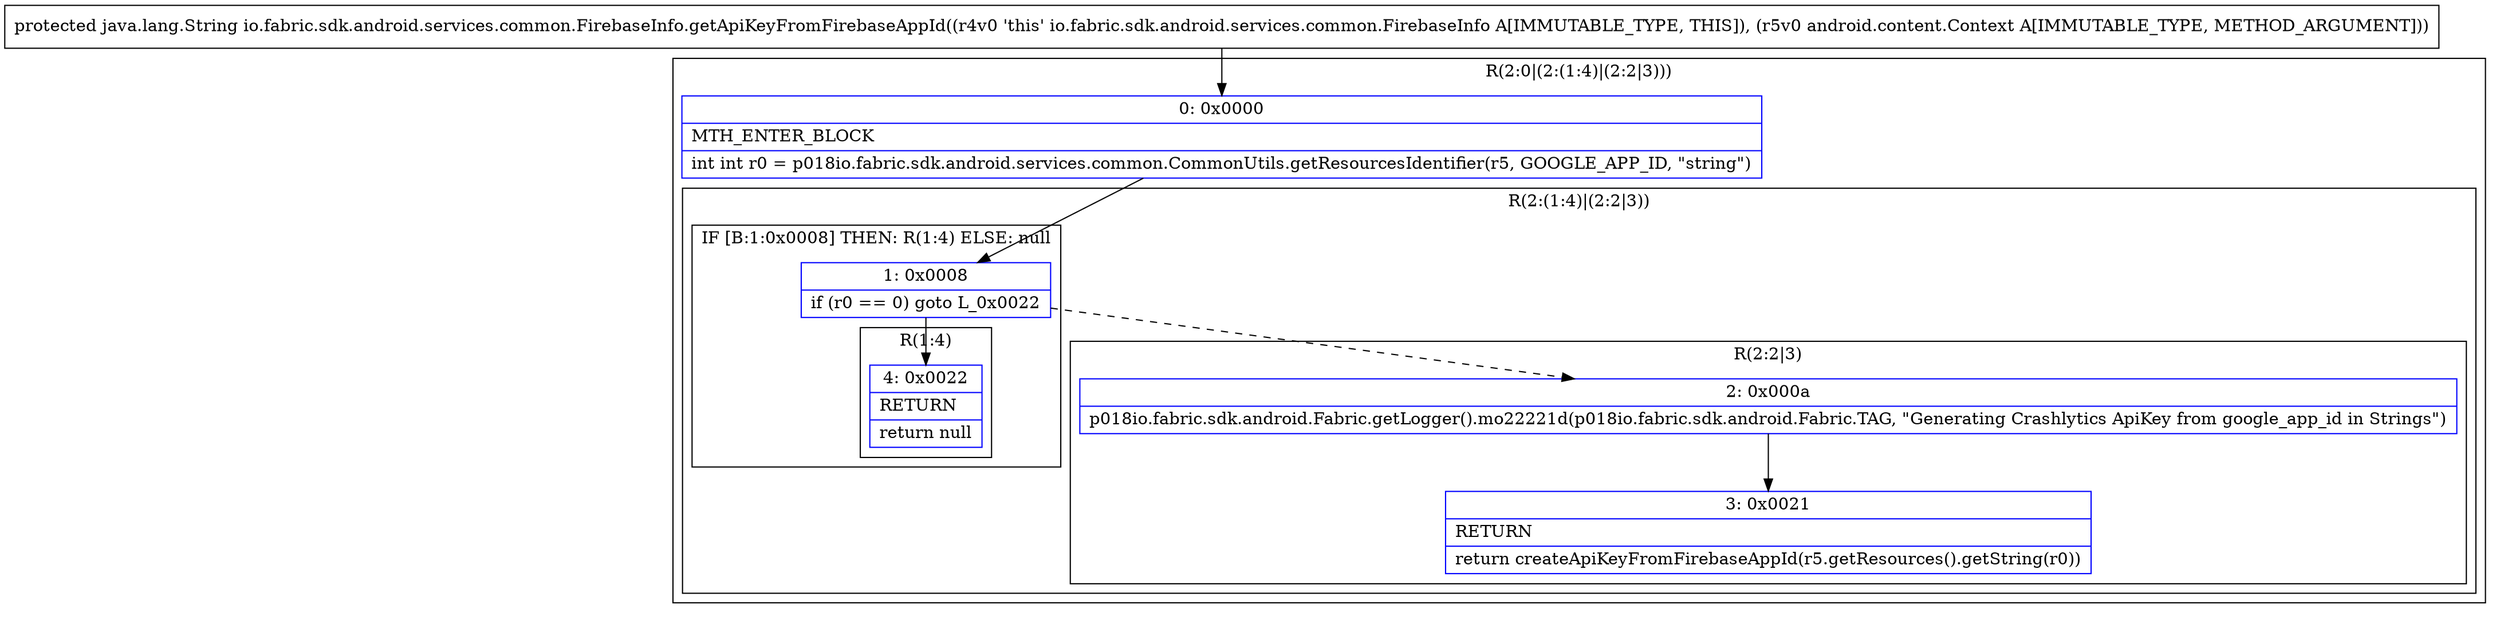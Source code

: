 digraph "CFG forio.fabric.sdk.android.services.common.FirebaseInfo.getApiKeyFromFirebaseAppId(Landroid\/content\/Context;)Ljava\/lang\/String;" {
subgraph cluster_Region_1217918003 {
label = "R(2:0|(2:(1:4)|(2:2|3)))";
node [shape=record,color=blue];
Node_0 [shape=record,label="{0\:\ 0x0000|MTH_ENTER_BLOCK\l|int int r0 = p018io.fabric.sdk.android.services.common.CommonUtils.getResourcesIdentifier(r5, GOOGLE_APP_ID, \"string\")\l}"];
subgraph cluster_Region_2039120637 {
label = "R(2:(1:4)|(2:2|3))";
node [shape=record,color=blue];
subgraph cluster_IfRegion_438904180 {
label = "IF [B:1:0x0008] THEN: R(1:4) ELSE: null";
node [shape=record,color=blue];
Node_1 [shape=record,label="{1\:\ 0x0008|if (r0 == 0) goto L_0x0022\l}"];
subgraph cluster_Region_1179249558 {
label = "R(1:4)";
node [shape=record,color=blue];
Node_4 [shape=record,label="{4\:\ 0x0022|RETURN\l|return null\l}"];
}
}
subgraph cluster_Region_1858900733 {
label = "R(2:2|3)";
node [shape=record,color=blue];
Node_2 [shape=record,label="{2\:\ 0x000a|p018io.fabric.sdk.android.Fabric.getLogger().mo22221d(p018io.fabric.sdk.android.Fabric.TAG, \"Generating Crashlytics ApiKey from google_app_id in Strings\")\l}"];
Node_3 [shape=record,label="{3\:\ 0x0021|RETURN\l|return createApiKeyFromFirebaseAppId(r5.getResources().getString(r0))\l}"];
}
}
}
MethodNode[shape=record,label="{protected java.lang.String io.fabric.sdk.android.services.common.FirebaseInfo.getApiKeyFromFirebaseAppId((r4v0 'this' io.fabric.sdk.android.services.common.FirebaseInfo A[IMMUTABLE_TYPE, THIS]), (r5v0 android.content.Context A[IMMUTABLE_TYPE, METHOD_ARGUMENT])) }"];
MethodNode -> Node_0;
Node_0 -> Node_1;
Node_1 -> Node_2[style=dashed];
Node_1 -> Node_4;
Node_2 -> Node_3;
}

